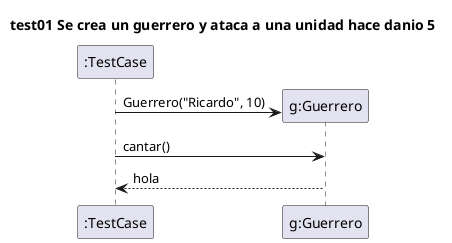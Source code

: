 @startuml
title "test01 Se crea un guerrero y ataca a una unidad hace danio 5"
create ":TestCase"
create "g:Guerrero"
":TestCase" -> "g:Guerrero": Guerrero("Ricardo", 10)
":TestCase" -> "g:Guerrero":cantar()
"g:Guerrero" --> ":TestCase": hola

@enduml
// herencia
abstract class Figura{
    {abstract} +getArea():float
    #colorParaDibujo:String
}

class Rectangulo{
    -base:float;
    -altura:float
    +getArea():float
}
note left of Rectangulo::getArea{
    return base*altura;
}

class Circulo{
    -radio:float
    +getArea():float
}

note right of Circulo::getArea{
    return Math.PI*radio*radio;
}

Figura <|-- Circulo
Figura <|-- Rectangulo

// interfaces
interface  Cantante{
 {abstract} +cantar()
}
class Persona{
 +cantar()
}

class Canario{
 +cantar()
}

Cantante <|.. Persona
Cantante <|.. Canario